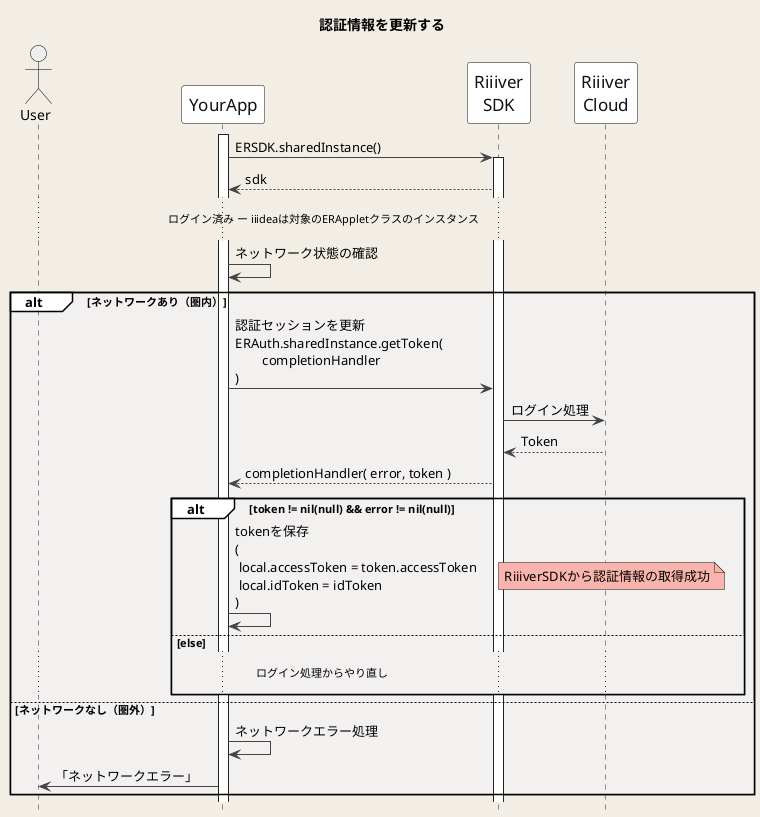 @startuml
title 認証情報を更新する
hide footbox

skinparam DefaultFontName "Noto Sans JP, Helvetica, Arial, Liberation Sans"
skinparam BackgroundColor #F2EEE6
skinparam Shadowing false
skinparam NoteBackgroundColor #F9B5AD
skinparam NodeBorderColor #F26767

skinparam sequence {
ArrowColor #444444
ActorBorderColor Black
LifeLineBorderColor #222222
LifeLineBackgroundColor White
BoxBorderColor #FFFFFF
BoxBackgroundColor #F2fEf6
GroupBackgroundColor #FFFFFF
GroupBodyBackgroundColor #F3F0F0

ParticipantBorderColor #111111
ParticipantBackgroundColor White
ParticipantFontSize 17
ParticipantFontColor #111111
BoundaryBorderColor Gray
ActorBackgroundColor #eeeeee
ActorFontColor Black

}

actor User
participant YourApp as App
participant "Riiiver\nSDK" as ERSDK
participant "Riiiver\nCloud" as Riiiver

activate App

App -> ERSDK: ERSDK.sharedInstance()
activate ERSDK
App <-- ERSDK: sdk

... ログイン済み ー iiideaは対象のERAppletクラスのインスタンス...

App -> App: ネットワーク状態の確認
alt ネットワークあり（圏内）
    App -> ERSDK: 認証セッションを更新\nERAuth.sharedInstance.getToken(\n\tcompletionHandler\n)
    ERSDK -> Riiiver: ログイン処理
    ERSDK <-- Riiiver: Token
    App <-- ERSDK: completionHandler( error, token )
    alt token != nil(null) && error != nil(null)
        App -> App: tokenを保存\n(\n local.accessToken = token.accessToken\n local.idToken = idToken\n)
        note right: RiiiverSDKから認証情報の取得成功
    else else
        ... ログイン処理からやり直し ...
    end
else ネットワークなし（圏外）
    App -> App: ネットワークエラー処理
    User <- App: 「ネットワークエラー」　
end

@enduml
